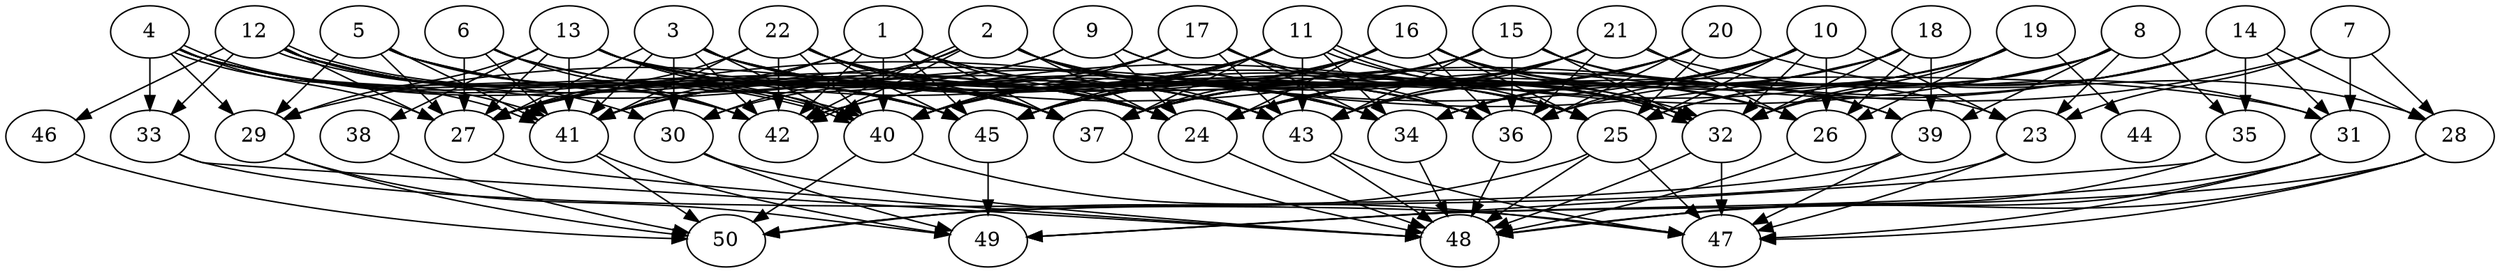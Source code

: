 // DAG automatically generated by daggen at Thu Oct  3 14:07:58 2019
// ./daggen --dot -n 50 --ccr 0.4 --fat 0.9 --regular 0.5 --density 0.6 --mindata 5242880 --maxdata 52428800 
digraph G {
  1 [size="128245760", alpha="0.08", expect_size="51298304"] 
  1 -> 24 [size ="51298304"]
  1 -> 27 [size ="51298304"]
  1 -> 32 [size ="51298304"]
  1 -> 36 [size ="51298304"]
  1 -> 37 [size ="51298304"]
  1 -> 40 [size ="51298304"]
  1 -> 41 [size ="51298304"]
  1 -> 42 [size ="51298304"]
  1 -> 45 [size ="51298304"]
  2 [size="23848960", alpha="0.03", expect_size="9539584"] 
  2 -> 24 [size ="9539584"]
  2 -> 27 [size ="9539584"]
  2 -> 30 [size ="9539584"]
  2 -> 32 [size ="9539584"]
  2 -> 34 [size ="9539584"]
  2 -> 36 [size ="9539584"]
  2 -> 42 [size ="9539584"]
  2 -> 42 [size ="9539584"]
  2 -> 43 [size ="9539584"]
  3 [size="50493440", alpha="0.02", expect_size="20197376"] 
  3 -> 24 [size ="20197376"]
  3 -> 25 [size ="20197376"]
  3 -> 27 [size ="20197376"]
  3 -> 30 [size ="20197376"]
  3 -> 36 [size ="20197376"]
  3 -> 37 [size ="20197376"]
  3 -> 40 [size ="20197376"]
  3 -> 41 [size ="20197376"]
  3 -> 42 [size ="20197376"]
  4 [size="107855360", alpha="0.17", expect_size="43142144"] 
  4 -> 24 [size ="43142144"]
  4 -> 27 [size ="43142144"]
  4 -> 29 [size ="43142144"]
  4 -> 33 [size ="43142144"]
  4 -> 37 [size ="43142144"]
  4 -> 40 [size ="43142144"]
  4 -> 41 [size ="43142144"]
  4 -> 41 [size ="43142144"]
  4 -> 42 [size ="43142144"]
  4 -> 45 [size ="43142144"]
  5 [size="44070400", alpha="0.13", expect_size="17628160"] 
  5 -> 27 [size ="17628160"]
  5 -> 29 [size ="17628160"]
  5 -> 37 [size ="17628160"]
  5 -> 41 [size ="17628160"]
  5 -> 42 [size ="17628160"]
  5 -> 43 [size ="17628160"]
  5 -> 45 [size ="17628160"]
  6 [size="43499520", alpha="0.17", expect_size="17399808"] 
  6 -> 27 [size ="17399808"]
  6 -> 34 [size ="17399808"]
  6 -> 37 [size ="17399808"]
  6 -> 41 [size ="17399808"]
  6 -> 42 [size ="17399808"]
  7 [size="89454080", alpha="0.09", expect_size="35781632"] 
  7 -> 23 [size ="35781632"]
  7 -> 28 [size ="35781632"]
  7 -> 31 [size ="35781632"]
  7 -> 37 [size ="35781632"]
  8 [size="93862400", alpha="0.06", expect_size="37544960"] 
  8 -> 23 [size ="37544960"]
  8 -> 25 [size ="37544960"]
  8 -> 32 [size ="37544960"]
  8 -> 35 [size ="37544960"]
  8 -> 36 [size ="37544960"]
  8 -> 39 [size ="37544960"]
  8 -> 42 [size ="37544960"]
  9 [size="51182080", alpha="0.20", expect_size="20472832"] 
  9 -> 24 [size ="20472832"]
  9 -> 25 [size ="20472832"]
  9 -> 27 [size ="20472832"]
  9 -> 32 [size ="20472832"]
  9 -> 41 [size ="20472832"]
  10 [size="31682560", alpha="0.05", expect_size="12673024"] 
  10 -> 23 [size ="12673024"]
  10 -> 25 [size ="12673024"]
  10 -> 26 [size ="12673024"]
  10 -> 32 [size ="12673024"]
  10 -> 34 [size ="12673024"]
  10 -> 36 [size ="12673024"]
  10 -> 41 [size ="12673024"]
  10 -> 43 [size ="12673024"]
  10 -> 45 [size ="12673024"]
  11 [size="100567040", alpha="0.12", expect_size="40226816"] 
  11 -> 25 [size ="40226816"]
  11 -> 27 [size ="40226816"]
  11 -> 32 [size ="40226816"]
  11 -> 32 [size ="40226816"]
  11 -> 34 [size ="40226816"]
  11 -> 37 [size ="40226816"]
  11 -> 40 [size ="40226816"]
  11 -> 41 [size ="40226816"]
  11 -> 43 [size ="40226816"]
  11 -> 45 [size ="40226816"]
  12 [size="32430080", alpha="0.17", expect_size="12972032"] 
  12 -> 24 [size ="12972032"]
  12 -> 27 [size ="12972032"]
  12 -> 30 [size ="12972032"]
  12 -> 33 [size ="12972032"]
  12 -> 34 [size ="12972032"]
  12 -> 40 [size ="12972032"]
  12 -> 40 [size ="12972032"]
  12 -> 45 [size ="12972032"]
  12 -> 46 [size ="12972032"]
  13 [size="52800000", alpha="0.14", expect_size="21120000"] 
  13 -> 24 [size ="21120000"]
  13 -> 25 [size ="21120000"]
  13 -> 27 [size ="21120000"]
  13 -> 29 [size ="21120000"]
  13 -> 31 [size ="21120000"]
  13 -> 38 [size ="21120000"]
  13 -> 40 [size ="21120000"]
  13 -> 41 [size ="21120000"]
  13 -> 43 [size ="21120000"]
  13 -> 45 [size ="21120000"]
  14 [size="62776320", alpha="0.11", expect_size="25110528"] 
  14 -> 24 [size ="25110528"]
  14 -> 25 [size ="25110528"]
  14 -> 28 [size ="25110528"]
  14 -> 31 [size ="25110528"]
  14 -> 32 [size ="25110528"]
  14 -> 35 [size ="25110528"]
  14 -> 37 [size ="25110528"]
  15 [size="43271680", alpha="0.12", expect_size="17308672"] 
  15 -> 23 [size ="17308672"]
  15 -> 29 [size ="17308672"]
  15 -> 32 [size ="17308672"]
  15 -> 36 [size ="17308672"]
  15 -> 39 [size ="17308672"]
  15 -> 40 [size ="17308672"]
  15 -> 43 [size ="17308672"]
  15 -> 45 [size ="17308672"]
  16 [size="120616960", alpha="0.00", expect_size="48246784"] 
  16 -> 24 [size ="48246784"]
  16 -> 25 [size ="48246784"]
  16 -> 26 [size ="48246784"]
  16 -> 32 [size ="48246784"]
  16 -> 36 [size ="48246784"]
  16 -> 37 [size ="48246784"]
  16 -> 39 [size ="48246784"]
  16 -> 40 [size ="48246784"]
  16 -> 41 [size ="48246784"]
  16 -> 45 [size ="48246784"]
  17 [size="105656320", alpha="0.02", expect_size="42262528"] 
  17 -> 26 [size ="42262528"]
  17 -> 30 [size ="42262528"]
  17 -> 34 [size ="42262528"]
  17 -> 36 [size ="42262528"]
  17 -> 40 [size ="42262528"]
  17 -> 41 [size ="42262528"]
  17 -> 43 [size ="42262528"]
  18 [size="39923200", alpha="0.13", expect_size="15969280"] 
  18 -> 24 [size ="15969280"]
  18 -> 26 [size ="15969280"]
  18 -> 27 [size ="15969280"]
  18 -> 32 [size ="15969280"]
  18 -> 34 [size ="15969280"]
  18 -> 39 [size ="15969280"]
  19 [size="72614400", alpha="0.15", expect_size="29045760"] 
  19 -> 24 [size ="29045760"]
  19 -> 26 [size ="29045760"]
  19 -> 32 [size ="29045760"]
  19 -> 34 [size ="29045760"]
  19 -> 40 [size ="29045760"]
  19 -> 44 [size ="29045760"]
  20 [size="71636480", alpha="0.00", expect_size="28654592"] 
  20 -> 24 [size ="28654592"]
  20 -> 25 [size ="28654592"]
  20 -> 28 [size ="28654592"]
  20 -> 36 [size ="28654592"]
  20 -> 37 [size ="28654592"]
  20 -> 43 [size ="28654592"]
  20 -> 45 [size ="28654592"]
  21 [size="100303360", alpha="0.05", expect_size="40121344"] 
  21 -> 24 [size ="40121344"]
  21 -> 26 [size ="40121344"]
  21 -> 31 [size ="40121344"]
  21 -> 36 [size ="40121344"]
  21 -> 37 [size ="40121344"]
  21 -> 42 [size ="40121344"]
  21 -> 43 [size ="40121344"]
  22 [size="52687360", alpha="0.12", expect_size="21074944"] 
  22 -> 24 [size ="21074944"]
  22 -> 27 [size ="21074944"]
  22 -> 36 [size ="21074944"]
  22 -> 37 [size ="21074944"]
  22 -> 40 [size ="21074944"]
  22 -> 41 [size ="21074944"]
  22 -> 42 [size ="21074944"]
  22 -> 43 [size ="21074944"]
  22 -> 45 [size ="21074944"]
  23 [size="36165120", alpha="0.04", expect_size="14466048"] 
  23 -> 47 [size ="14466048"]
  23 -> 50 [size ="14466048"]
  24 [size="118730240", alpha="0.14", expect_size="47492096"] 
  24 -> 48 [size ="47492096"]
  25 [size="63631360", alpha="0.08", expect_size="25452544"] 
  25 -> 47 [size ="25452544"]
  25 -> 48 [size ="25452544"]
  25 -> 50 [size ="25452544"]
  26 [size="14604800", alpha="0.07", expect_size="5841920"] 
  26 -> 48 [size ="5841920"]
  27 [size="17456640", alpha="0.20", expect_size="6982656"] 
  27 -> 48 [size ="6982656"]
  28 [size="30883840", alpha="0.06", expect_size="12353536"] 
  28 -> 47 [size ="12353536"]
  28 -> 48 [size ="12353536"]
  28 -> 49 [size ="12353536"]
  29 [size="106432000", alpha="0.18", expect_size="42572800"] 
  29 -> 49 [size ="42572800"]
  29 -> 50 [size ="42572800"]
  30 [size="75174400", alpha="0.14", expect_size="30069760"] 
  30 -> 48 [size ="30069760"]
  30 -> 49 [size ="30069760"]
  31 [size="75256320", alpha="0.05", expect_size="30102528"] 
  31 -> 47 [size ="30102528"]
  31 -> 48 [size ="30102528"]
  31 -> 49 [size ="30102528"]
  32 [size="103854080", alpha="0.18", expect_size="41541632"] 
  32 -> 47 [size ="41541632"]
  32 -> 48 [size ="41541632"]
  33 [size="53747200", alpha="0.19", expect_size="21498880"] 
  33 -> 47 [size ="21498880"]
  33 -> 48 [size ="21498880"]
  34 [size="80289280", alpha="0.08", expect_size="32115712"] 
  34 -> 48 [size ="32115712"]
  35 [size="42296320", alpha="0.02", expect_size="16918528"] 
  35 -> 48 [size ="16918528"]
  35 -> 49 [size ="16918528"]
  36 [size="88701440", alpha="0.14", expect_size="35480576"] 
  36 -> 48 [size ="35480576"]
  37 [size="13967360", alpha="0.02", expect_size="5586944"] 
  37 -> 48 [size ="5586944"]
  38 [size="130373120", alpha="0.15", expect_size="52149248"] 
  38 -> 50 [size ="52149248"]
  39 [size="46809600", alpha="0.17", expect_size="18723840"] 
  39 -> 47 [size ="18723840"]
  39 -> 50 [size ="18723840"]
  40 [size="37288960", alpha="0.10", expect_size="14915584"] 
  40 -> 47 [size ="14915584"]
  40 -> 50 [size ="14915584"]
  41 [size="120386560", alpha="0.17", expect_size="48154624"] 
  41 -> 49 [size ="48154624"]
  41 -> 50 [size ="48154624"]
  42 [size="29665280", alpha="0.11", expect_size="11866112"] 
  43 [size="20380160", alpha="0.09", expect_size="8152064"] 
  43 -> 47 [size ="8152064"]
  43 -> 48 [size ="8152064"]
  44 [size="14264320", alpha="0.05", expect_size="5705728"] 
  45 [size="60981760", alpha="0.10", expect_size="24392704"] 
  45 -> 49 [size ="24392704"]
  46 [size="72739840", alpha="0.14", expect_size="29095936"] 
  46 -> 50 [size ="29095936"]
  47 [size="39078400", alpha="0.20", expect_size="15631360"] 
  48 [size="52551680", alpha="0.08", expect_size="21020672"] 
  49 [size="22013440", alpha="0.12", expect_size="8805376"] 
  50 [size="124933120", alpha="0.07", expect_size="49973248"] 
}

